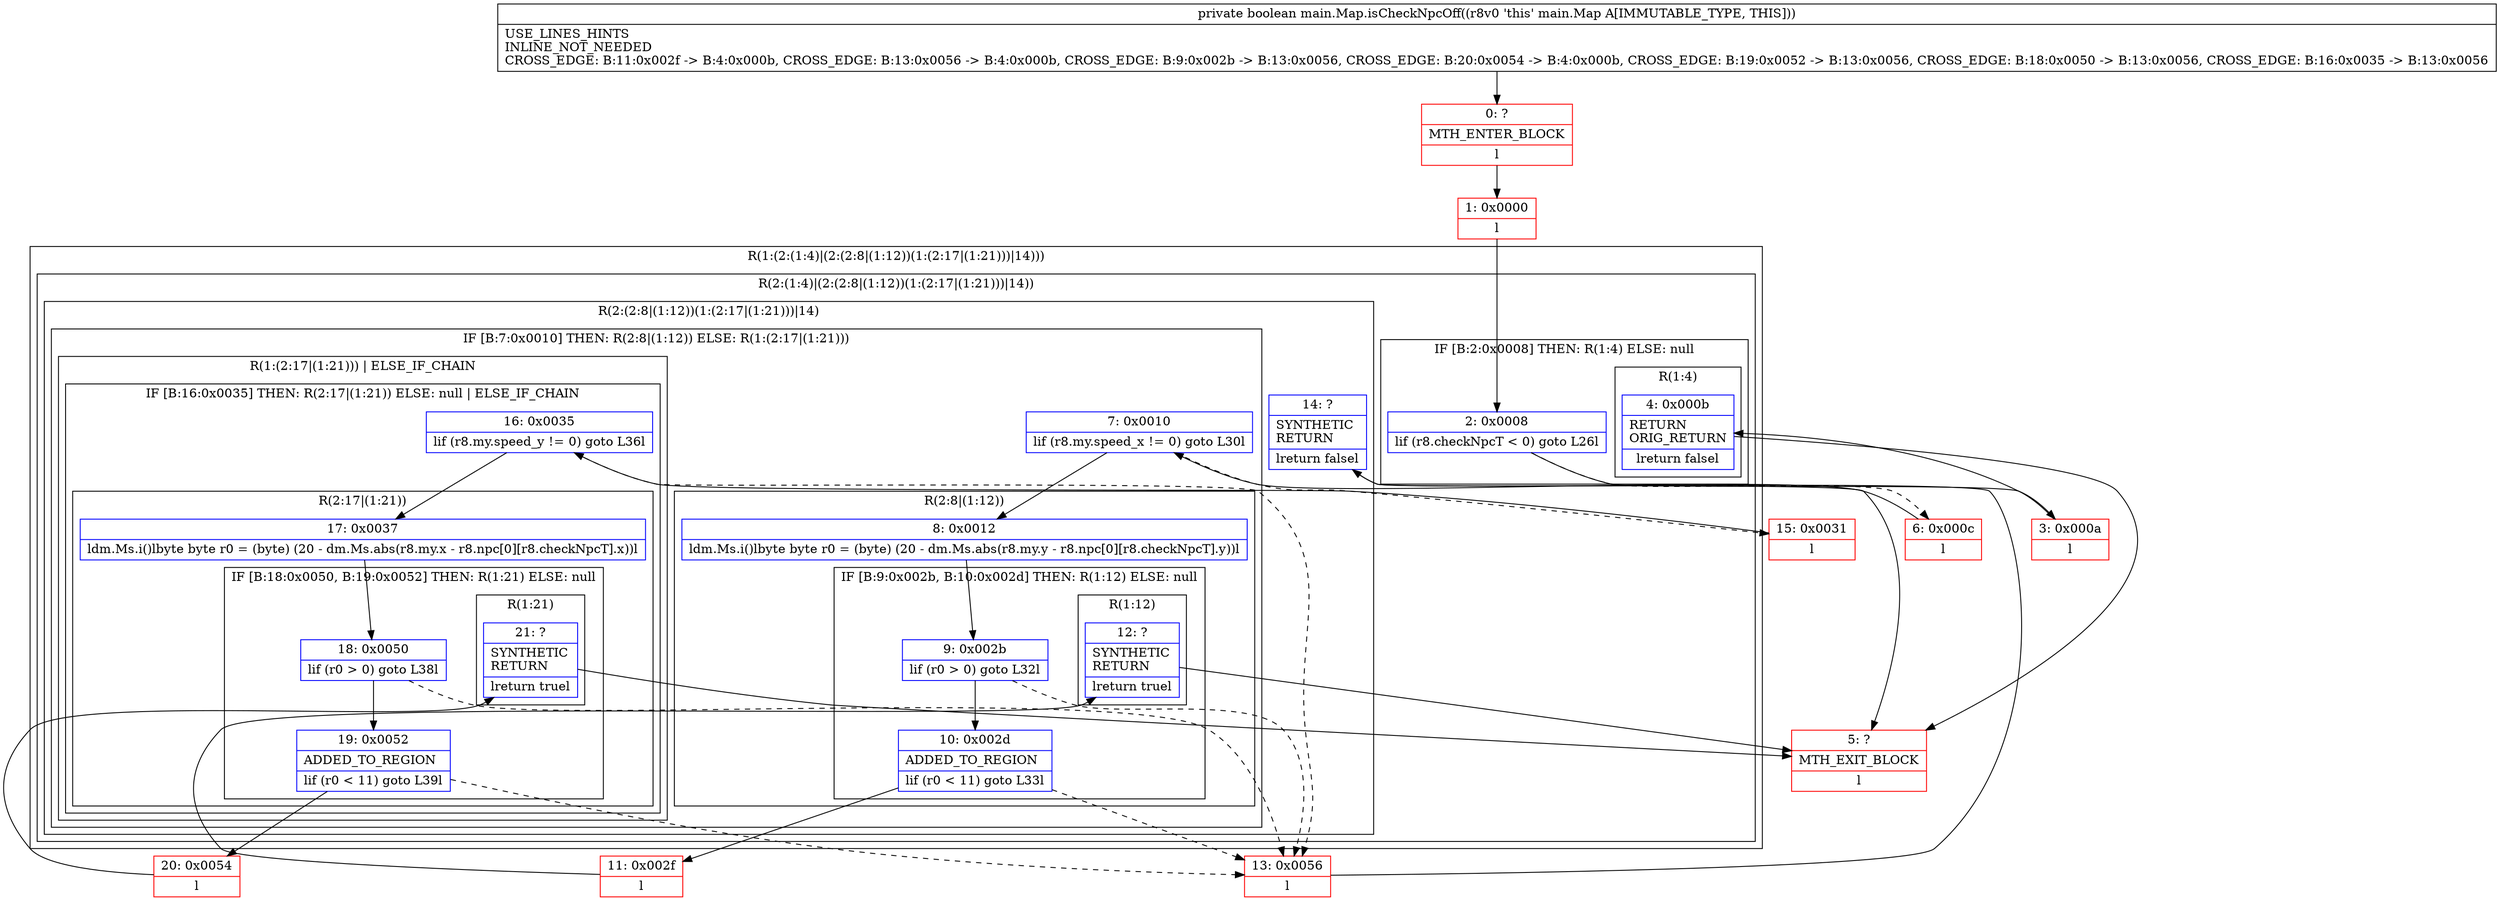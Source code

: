 digraph "CFG formain.Map.isCheckNpcOff()Z" {
subgraph cluster_Region_669057661 {
label = "R(1:(2:(1:4)|(2:(2:8|(1:12))(1:(2:17|(1:21)))|14)))";
node [shape=record,color=blue];
subgraph cluster_Region_934941240 {
label = "R(2:(1:4)|(2:(2:8|(1:12))(1:(2:17|(1:21)))|14))";
node [shape=record,color=blue];
subgraph cluster_IfRegion_1260403024 {
label = "IF [B:2:0x0008] THEN: R(1:4) ELSE: null";
node [shape=record,color=blue];
Node_2 [shape=record,label="{2\:\ 0x0008|lif (r8.checkNpcT \< 0) goto L26l}"];
subgraph cluster_Region_1679958804 {
label = "R(1:4)";
node [shape=record,color=blue];
Node_4 [shape=record,label="{4\:\ 0x000b|RETURN\lORIG_RETURN\l|lreturn falsel}"];
}
}
subgraph cluster_Region_1275016967 {
label = "R(2:(2:8|(1:12))(1:(2:17|(1:21)))|14)";
node [shape=record,color=blue];
subgraph cluster_IfRegion_741590930 {
label = "IF [B:7:0x0010] THEN: R(2:8|(1:12)) ELSE: R(1:(2:17|(1:21)))";
node [shape=record,color=blue];
Node_7 [shape=record,label="{7\:\ 0x0010|lif (r8.my.speed_x != 0) goto L30l}"];
subgraph cluster_Region_548471791 {
label = "R(2:8|(1:12))";
node [shape=record,color=blue];
Node_8 [shape=record,label="{8\:\ 0x0012|ldm.Ms.i()lbyte byte r0 = (byte) (20 \- dm.Ms.abs(r8.my.y \- r8.npc[0][r8.checkNpcT].y))l}"];
subgraph cluster_IfRegion_78269318 {
label = "IF [B:9:0x002b, B:10:0x002d] THEN: R(1:12) ELSE: null";
node [shape=record,color=blue];
Node_9 [shape=record,label="{9\:\ 0x002b|lif (r0 \> 0) goto L32l}"];
Node_10 [shape=record,label="{10\:\ 0x002d|ADDED_TO_REGION\l|lif (r0 \< 11) goto L33l}"];
subgraph cluster_Region_1720943101 {
label = "R(1:12)";
node [shape=record,color=blue];
Node_12 [shape=record,label="{12\:\ ?|SYNTHETIC\lRETURN\l|lreturn truel}"];
}
}
}
subgraph cluster_Region_333194424 {
label = "R(1:(2:17|(1:21))) | ELSE_IF_CHAIN\l";
node [shape=record,color=blue];
subgraph cluster_IfRegion_556367563 {
label = "IF [B:16:0x0035] THEN: R(2:17|(1:21)) ELSE: null | ELSE_IF_CHAIN\l";
node [shape=record,color=blue];
Node_16 [shape=record,label="{16\:\ 0x0035|lif (r8.my.speed_y != 0) goto L36l}"];
subgraph cluster_Region_1749674757 {
label = "R(2:17|(1:21))";
node [shape=record,color=blue];
Node_17 [shape=record,label="{17\:\ 0x0037|ldm.Ms.i()lbyte byte r0 = (byte) (20 \- dm.Ms.abs(r8.my.x \- r8.npc[0][r8.checkNpcT].x))l}"];
subgraph cluster_IfRegion_777577708 {
label = "IF [B:18:0x0050, B:19:0x0052] THEN: R(1:21) ELSE: null";
node [shape=record,color=blue];
Node_18 [shape=record,label="{18\:\ 0x0050|lif (r0 \> 0) goto L38l}"];
Node_19 [shape=record,label="{19\:\ 0x0052|ADDED_TO_REGION\l|lif (r0 \< 11) goto L39l}"];
subgraph cluster_Region_320086571 {
label = "R(1:21)";
node [shape=record,color=blue];
Node_21 [shape=record,label="{21\:\ ?|SYNTHETIC\lRETURN\l|lreturn truel}"];
}
}
}
}
}
}
Node_14 [shape=record,label="{14\:\ ?|SYNTHETIC\lRETURN\l|lreturn falsel}"];
}
}
}
Node_0 [shape=record,color=red,label="{0\:\ ?|MTH_ENTER_BLOCK\l|l}"];
Node_1 [shape=record,color=red,label="{1\:\ 0x0000|l}"];
Node_3 [shape=record,color=red,label="{3\:\ 0x000a|l}"];
Node_5 [shape=record,color=red,label="{5\:\ ?|MTH_EXIT_BLOCK\l|l}"];
Node_6 [shape=record,color=red,label="{6\:\ 0x000c|l}"];
Node_11 [shape=record,color=red,label="{11\:\ 0x002f|l}"];
Node_13 [shape=record,color=red,label="{13\:\ 0x0056|l}"];
Node_15 [shape=record,color=red,label="{15\:\ 0x0031|l}"];
Node_20 [shape=record,color=red,label="{20\:\ 0x0054|l}"];
MethodNode[shape=record,label="{private boolean main.Map.isCheckNpcOff((r8v0 'this' main.Map A[IMMUTABLE_TYPE, THIS]))  | USE_LINES_HINTS\lINLINE_NOT_NEEDED\lCROSS_EDGE: B:11:0x002f \-\> B:4:0x000b, CROSS_EDGE: B:13:0x0056 \-\> B:4:0x000b, CROSS_EDGE: B:9:0x002b \-\> B:13:0x0056, CROSS_EDGE: B:20:0x0054 \-\> B:4:0x000b, CROSS_EDGE: B:19:0x0052 \-\> B:13:0x0056, CROSS_EDGE: B:18:0x0050 \-\> B:13:0x0056, CROSS_EDGE: B:16:0x0035 \-\> B:13:0x0056\l}"];
MethodNode -> Node_0;
Node_2 -> Node_3;
Node_2 -> Node_6[style=dashed];
Node_4 -> Node_5;
Node_7 -> Node_8;
Node_7 -> Node_15[style=dashed];
Node_8 -> Node_9;
Node_9 -> Node_10;
Node_9 -> Node_13[style=dashed];
Node_10 -> Node_11;
Node_10 -> Node_13[style=dashed];
Node_12 -> Node_5;
Node_16 -> Node_17;
Node_16 -> Node_13[style=dashed];
Node_17 -> Node_18;
Node_18 -> Node_19;
Node_18 -> Node_13[style=dashed];
Node_19 -> Node_20;
Node_19 -> Node_13[style=dashed];
Node_21 -> Node_5;
Node_14 -> Node_5;
Node_0 -> Node_1;
Node_1 -> Node_2;
Node_3 -> Node_4;
Node_6 -> Node_7;
Node_11 -> Node_12;
Node_13 -> Node_14;
Node_15 -> Node_16;
Node_20 -> Node_21;
}

